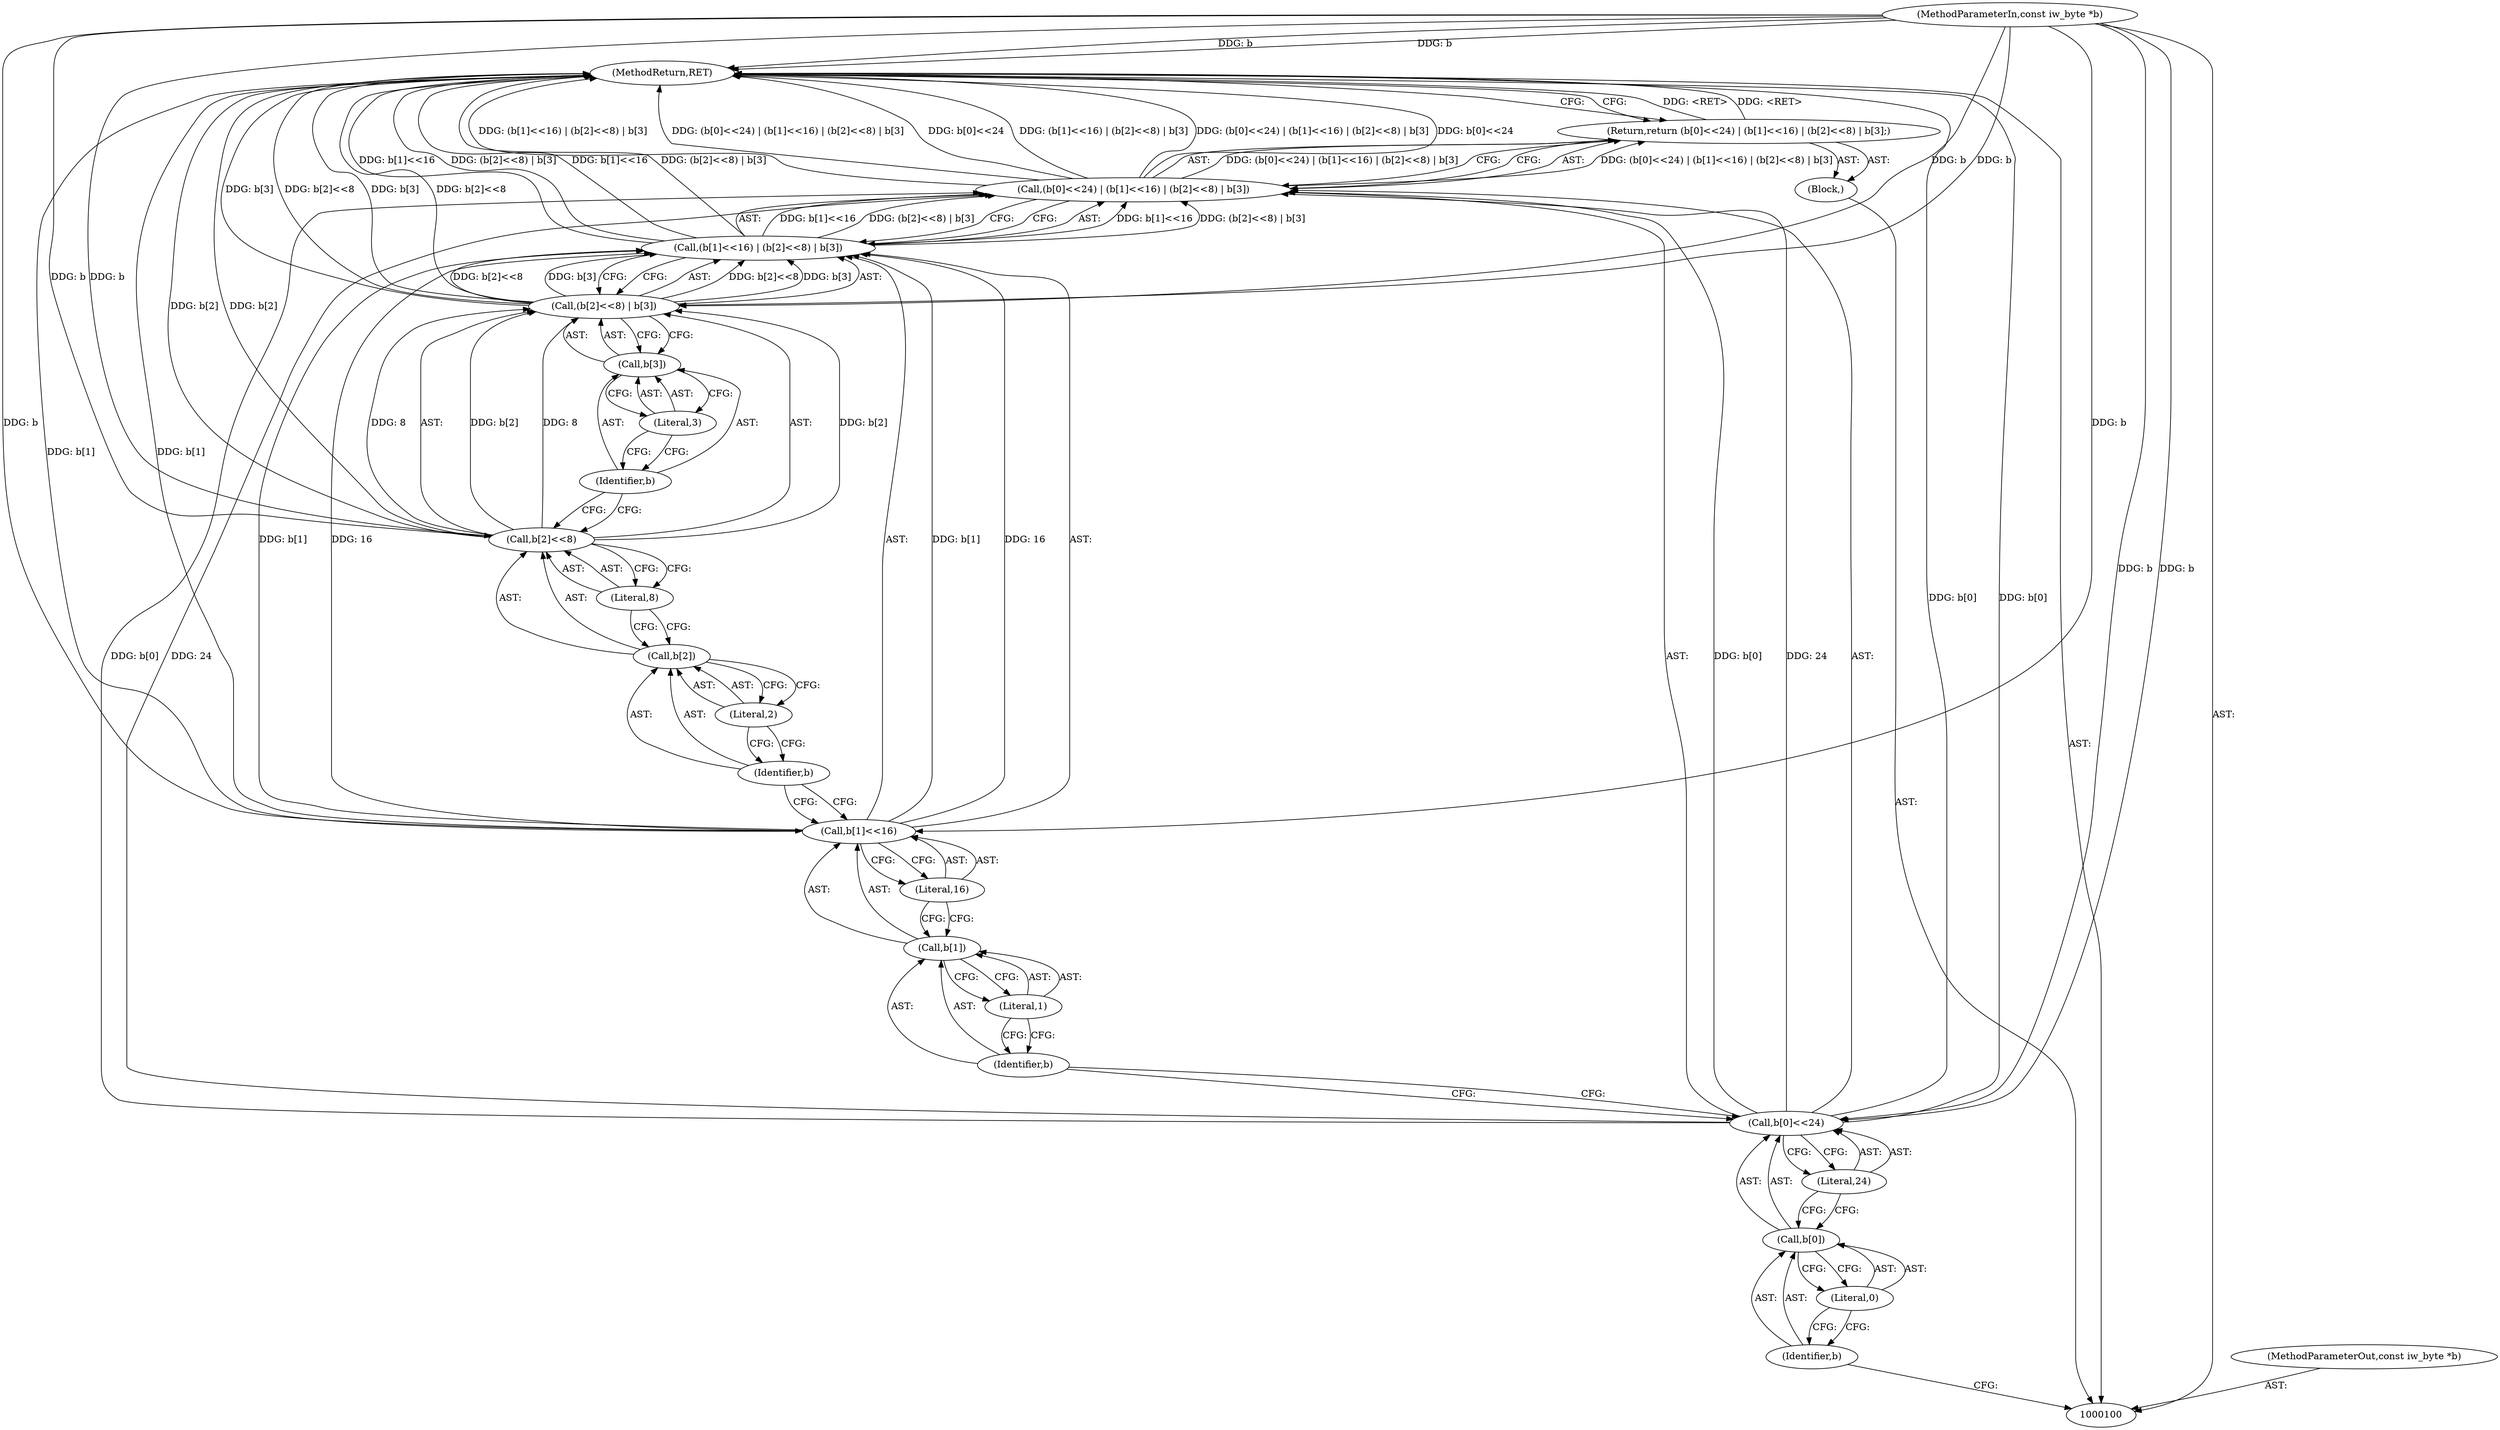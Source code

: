 digraph "1_imageworsener_a00183107d4b84bc8a714290e824ca9c68dac738_4" {
"1000125" [label="(MethodReturn,RET)"];
"1000101" [label="(MethodParameterIn,const iw_byte *b)"];
"1000145" [label="(MethodParameterOut,const iw_byte *b)"];
"1000102" [label="(Block,)"];
"1000103" [label="(Return,return (b[0]<<24) | (b[1]<<16) | (b[2]<<8) | b[3];)"];
"1000108" [label="(Literal,0)"];
"1000109" [label="(Literal,24)"];
"1000110" [label="(Call,(b[1]<<16) | (b[2]<<8) | b[3])"];
"1000111" [label="(Call,b[1]<<16)"];
"1000112" [label="(Call,b[1])"];
"1000113" [label="(Identifier,b)"];
"1000114" [label="(Literal,1)"];
"1000115" [label="(Literal,16)"];
"1000116" [label="(Call,(b[2]<<8) | b[3])"];
"1000117" [label="(Call,b[2]<<8)"];
"1000118" [label="(Call,b[2])"];
"1000119" [label="(Identifier,b)"];
"1000120" [label="(Literal,2)"];
"1000121" [label="(Literal,8)"];
"1000122" [label="(Call,b[3])"];
"1000123" [label="(Identifier,b)"];
"1000124" [label="(Literal,3)"];
"1000104" [label="(Call,(b[0]<<24) | (b[1]<<16) | (b[2]<<8) | b[3])"];
"1000105" [label="(Call,b[0]<<24)"];
"1000106" [label="(Call,b[0])"];
"1000107" [label="(Identifier,b)"];
"1000125" -> "1000100"  [label="AST: "];
"1000125" -> "1000103"  [label="CFG: "];
"1000103" -> "1000125"  [label="DDG: <RET>"];
"1000116" -> "1000125"  [label="DDG: b[2]<<8"];
"1000116" -> "1000125"  [label="DDG: b[3]"];
"1000104" -> "1000125"  [label="DDG: (b[0]<<24) | (b[1]<<16) | (b[2]<<8) | b[3]"];
"1000104" -> "1000125"  [label="DDG: b[0]<<24"];
"1000104" -> "1000125"  [label="DDG: (b[1]<<16) | (b[2]<<8) | b[3]"];
"1000117" -> "1000125"  [label="DDG: b[2]"];
"1000111" -> "1000125"  [label="DDG: b[1]"];
"1000105" -> "1000125"  [label="DDG: b[0]"];
"1000101" -> "1000125"  [label="DDG: b"];
"1000110" -> "1000125"  [label="DDG: b[1]<<16"];
"1000110" -> "1000125"  [label="DDG: (b[2]<<8) | b[3]"];
"1000101" -> "1000100"  [label="AST: "];
"1000101" -> "1000125"  [label="DDG: b"];
"1000101" -> "1000105"  [label="DDG: b"];
"1000101" -> "1000111"  [label="DDG: b"];
"1000101" -> "1000117"  [label="DDG: b"];
"1000101" -> "1000116"  [label="DDG: b"];
"1000145" -> "1000100"  [label="AST: "];
"1000102" -> "1000100"  [label="AST: "];
"1000103" -> "1000102"  [label="AST: "];
"1000103" -> "1000102"  [label="AST: "];
"1000103" -> "1000104"  [label="CFG: "];
"1000104" -> "1000103"  [label="AST: "];
"1000125" -> "1000103"  [label="CFG: "];
"1000103" -> "1000125"  [label="DDG: <RET>"];
"1000104" -> "1000103"  [label="DDG: (b[0]<<24) | (b[1]<<16) | (b[2]<<8) | b[3]"];
"1000108" -> "1000106"  [label="AST: "];
"1000108" -> "1000107"  [label="CFG: "];
"1000106" -> "1000108"  [label="CFG: "];
"1000109" -> "1000105"  [label="AST: "];
"1000109" -> "1000106"  [label="CFG: "];
"1000105" -> "1000109"  [label="CFG: "];
"1000110" -> "1000104"  [label="AST: "];
"1000110" -> "1000116"  [label="CFG: "];
"1000111" -> "1000110"  [label="AST: "];
"1000116" -> "1000110"  [label="AST: "];
"1000104" -> "1000110"  [label="CFG: "];
"1000110" -> "1000125"  [label="DDG: b[1]<<16"];
"1000110" -> "1000125"  [label="DDG: (b[2]<<8) | b[3]"];
"1000110" -> "1000104"  [label="DDG: b[1]<<16"];
"1000110" -> "1000104"  [label="DDG: (b[2]<<8) | b[3]"];
"1000111" -> "1000110"  [label="DDG: b[1]"];
"1000111" -> "1000110"  [label="DDG: 16"];
"1000116" -> "1000110"  [label="DDG: b[2]<<8"];
"1000116" -> "1000110"  [label="DDG: b[3]"];
"1000111" -> "1000110"  [label="AST: "];
"1000111" -> "1000115"  [label="CFG: "];
"1000112" -> "1000111"  [label="AST: "];
"1000115" -> "1000111"  [label="AST: "];
"1000119" -> "1000111"  [label="CFG: "];
"1000111" -> "1000125"  [label="DDG: b[1]"];
"1000111" -> "1000110"  [label="DDG: b[1]"];
"1000111" -> "1000110"  [label="DDG: 16"];
"1000101" -> "1000111"  [label="DDG: b"];
"1000112" -> "1000111"  [label="AST: "];
"1000112" -> "1000114"  [label="CFG: "];
"1000113" -> "1000112"  [label="AST: "];
"1000114" -> "1000112"  [label="AST: "];
"1000115" -> "1000112"  [label="CFG: "];
"1000113" -> "1000112"  [label="AST: "];
"1000113" -> "1000105"  [label="CFG: "];
"1000114" -> "1000113"  [label="CFG: "];
"1000114" -> "1000112"  [label="AST: "];
"1000114" -> "1000113"  [label="CFG: "];
"1000112" -> "1000114"  [label="CFG: "];
"1000115" -> "1000111"  [label="AST: "];
"1000115" -> "1000112"  [label="CFG: "];
"1000111" -> "1000115"  [label="CFG: "];
"1000116" -> "1000110"  [label="AST: "];
"1000116" -> "1000122"  [label="CFG: "];
"1000117" -> "1000116"  [label="AST: "];
"1000122" -> "1000116"  [label="AST: "];
"1000110" -> "1000116"  [label="CFG: "];
"1000116" -> "1000125"  [label="DDG: b[2]<<8"];
"1000116" -> "1000125"  [label="DDG: b[3]"];
"1000116" -> "1000110"  [label="DDG: b[2]<<8"];
"1000116" -> "1000110"  [label="DDG: b[3]"];
"1000117" -> "1000116"  [label="DDG: b[2]"];
"1000117" -> "1000116"  [label="DDG: 8"];
"1000101" -> "1000116"  [label="DDG: b"];
"1000117" -> "1000116"  [label="AST: "];
"1000117" -> "1000121"  [label="CFG: "];
"1000118" -> "1000117"  [label="AST: "];
"1000121" -> "1000117"  [label="AST: "];
"1000123" -> "1000117"  [label="CFG: "];
"1000117" -> "1000125"  [label="DDG: b[2]"];
"1000117" -> "1000116"  [label="DDG: b[2]"];
"1000117" -> "1000116"  [label="DDG: 8"];
"1000101" -> "1000117"  [label="DDG: b"];
"1000118" -> "1000117"  [label="AST: "];
"1000118" -> "1000120"  [label="CFG: "];
"1000119" -> "1000118"  [label="AST: "];
"1000120" -> "1000118"  [label="AST: "];
"1000121" -> "1000118"  [label="CFG: "];
"1000119" -> "1000118"  [label="AST: "];
"1000119" -> "1000111"  [label="CFG: "];
"1000120" -> "1000119"  [label="CFG: "];
"1000120" -> "1000118"  [label="AST: "];
"1000120" -> "1000119"  [label="CFG: "];
"1000118" -> "1000120"  [label="CFG: "];
"1000121" -> "1000117"  [label="AST: "];
"1000121" -> "1000118"  [label="CFG: "];
"1000117" -> "1000121"  [label="CFG: "];
"1000122" -> "1000116"  [label="AST: "];
"1000122" -> "1000124"  [label="CFG: "];
"1000123" -> "1000122"  [label="AST: "];
"1000124" -> "1000122"  [label="AST: "];
"1000116" -> "1000122"  [label="CFG: "];
"1000123" -> "1000122"  [label="AST: "];
"1000123" -> "1000117"  [label="CFG: "];
"1000124" -> "1000123"  [label="CFG: "];
"1000124" -> "1000122"  [label="AST: "];
"1000124" -> "1000123"  [label="CFG: "];
"1000122" -> "1000124"  [label="CFG: "];
"1000104" -> "1000103"  [label="AST: "];
"1000104" -> "1000110"  [label="CFG: "];
"1000105" -> "1000104"  [label="AST: "];
"1000110" -> "1000104"  [label="AST: "];
"1000103" -> "1000104"  [label="CFG: "];
"1000104" -> "1000125"  [label="DDG: (b[0]<<24) | (b[1]<<16) | (b[2]<<8) | b[3]"];
"1000104" -> "1000125"  [label="DDG: b[0]<<24"];
"1000104" -> "1000125"  [label="DDG: (b[1]<<16) | (b[2]<<8) | b[3]"];
"1000104" -> "1000103"  [label="DDG: (b[0]<<24) | (b[1]<<16) | (b[2]<<8) | b[3]"];
"1000105" -> "1000104"  [label="DDG: b[0]"];
"1000105" -> "1000104"  [label="DDG: 24"];
"1000110" -> "1000104"  [label="DDG: b[1]<<16"];
"1000110" -> "1000104"  [label="DDG: (b[2]<<8) | b[3]"];
"1000105" -> "1000104"  [label="AST: "];
"1000105" -> "1000109"  [label="CFG: "];
"1000106" -> "1000105"  [label="AST: "];
"1000109" -> "1000105"  [label="AST: "];
"1000113" -> "1000105"  [label="CFG: "];
"1000105" -> "1000125"  [label="DDG: b[0]"];
"1000105" -> "1000104"  [label="DDG: b[0]"];
"1000105" -> "1000104"  [label="DDG: 24"];
"1000101" -> "1000105"  [label="DDG: b"];
"1000106" -> "1000105"  [label="AST: "];
"1000106" -> "1000108"  [label="CFG: "];
"1000107" -> "1000106"  [label="AST: "];
"1000108" -> "1000106"  [label="AST: "];
"1000109" -> "1000106"  [label="CFG: "];
"1000107" -> "1000106"  [label="AST: "];
"1000107" -> "1000100"  [label="CFG: "];
"1000108" -> "1000107"  [label="CFG: "];
}
